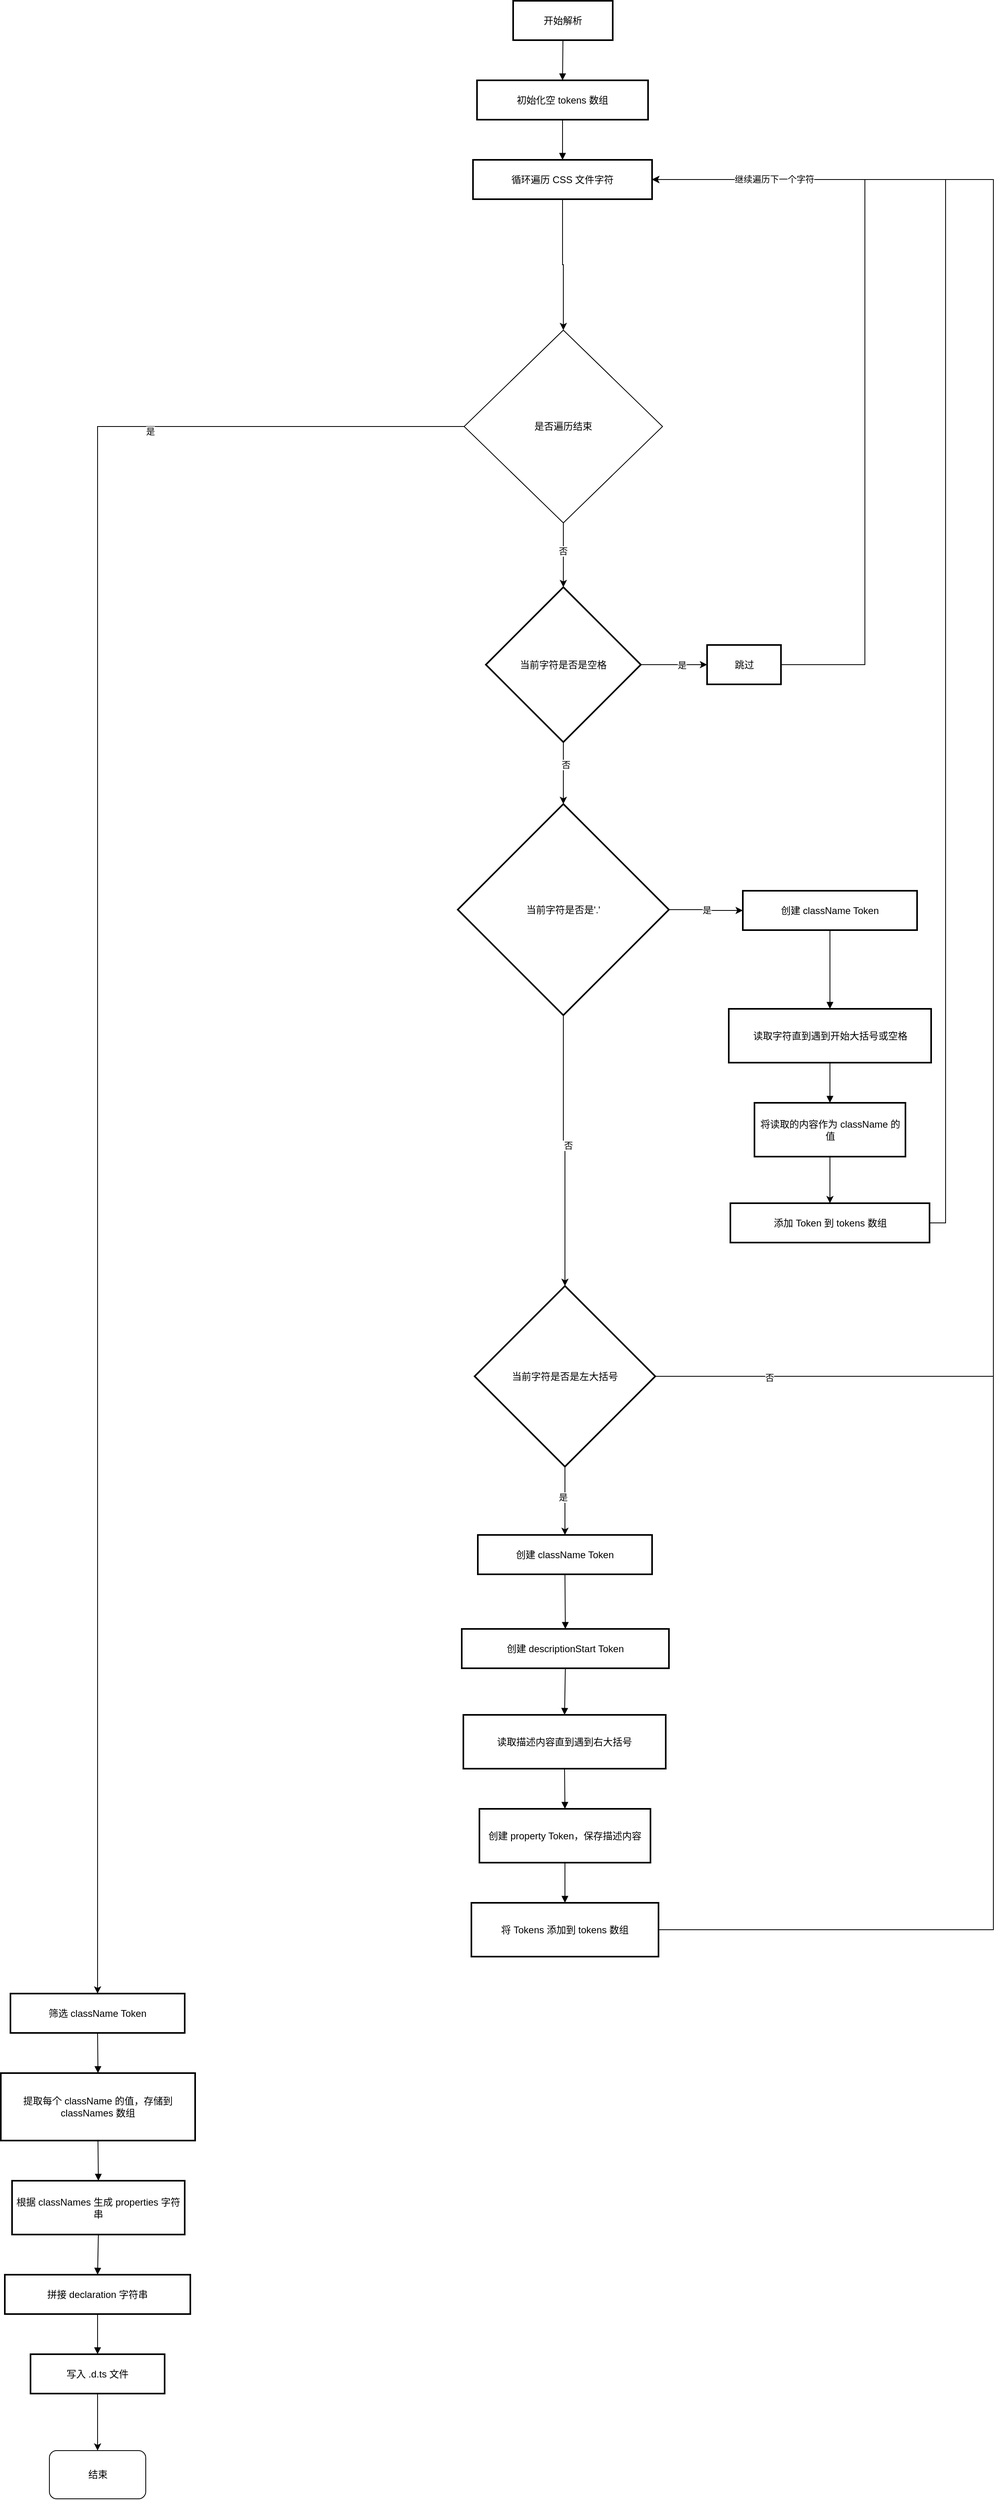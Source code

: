 <mxfile version="24.7.16">
  <diagram name="Page-1" id="VpptnMwDxTGjz2HUDjfg">
    <mxGraphModel dx="3813" dy="1684" grid="1" gridSize="10" guides="1" tooltips="1" connect="1" arrows="1" fold="1" page="1" pageScale="1" pageWidth="850" pageHeight="1100" math="0" shadow="0">
      <root>
        <mxCell id="0" />
        <mxCell id="1" parent="0" />
        <mxCell id="oAxIsrdEUCZF9UECZQZN-1" value="开始解析" style="whiteSpace=wrap;strokeWidth=2;" vertex="1" parent="1">
          <mxGeometry x="92" y="20" width="124" height="49" as="geometry" />
        </mxCell>
        <mxCell id="oAxIsrdEUCZF9UECZQZN-2" value="初始化空 tokens 数组" style="whiteSpace=wrap;strokeWidth=2;" vertex="1" parent="1">
          <mxGeometry x="47" y="119" width="213" height="49" as="geometry" />
        </mxCell>
        <mxCell id="oAxIsrdEUCZF9UECZQZN-60" style="edgeStyle=orthogonalEdgeStyle;rounded=0;orthogonalLoop=1;jettySize=auto;html=1;" edge="1" parent="1" source="oAxIsrdEUCZF9UECZQZN-3" target="oAxIsrdEUCZF9UECZQZN-57">
          <mxGeometry relative="1" as="geometry" />
        </mxCell>
        <mxCell id="oAxIsrdEUCZF9UECZQZN-3" value="循环遍历 CSS 文件字符" style="whiteSpace=wrap;strokeWidth=2;" vertex="1" parent="1">
          <mxGeometry x="42" y="218" width="223" height="49" as="geometry" />
        </mxCell>
        <mxCell id="oAxIsrdEUCZF9UECZQZN-39" style="edgeStyle=orthogonalEdgeStyle;rounded=0;orthogonalLoop=1;jettySize=auto;html=1;exitX=1;exitY=0.5;exitDx=0;exitDy=0;entryX=0;entryY=0.5;entryDx=0;entryDy=0;" edge="1" parent="1" source="oAxIsrdEUCZF9UECZQZN-4" target="oAxIsrdEUCZF9UECZQZN-5">
          <mxGeometry relative="1" as="geometry" />
        </mxCell>
        <mxCell id="oAxIsrdEUCZF9UECZQZN-40" value="是" style="edgeLabel;html=1;align=center;verticalAlign=middle;resizable=0;points=[];" vertex="1" connectable="0" parent="oAxIsrdEUCZF9UECZQZN-39">
          <mxGeometry x="0.217" y="1" relative="1" as="geometry">
            <mxPoint x="1" y="1" as="offset" />
          </mxGeometry>
        </mxCell>
        <mxCell id="oAxIsrdEUCZF9UECZQZN-41" style="edgeStyle=orthogonalEdgeStyle;rounded=0;orthogonalLoop=1;jettySize=auto;html=1;exitX=0.5;exitY=1;exitDx=0;exitDy=0;" edge="1" parent="1" source="oAxIsrdEUCZF9UECZQZN-4" target="oAxIsrdEUCZF9UECZQZN-6">
          <mxGeometry relative="1" as="geometry" />
        </mxCell>
        <mxCell id="oAxIsrdEUCZF9UECZQZN-42" value="&amp;nbsp;否" style="edgeLabel;html=1;align=center;verticalAlign=middle;resizable=0;points=[];" vertex="1" connectable="0" parent="oAxIsrdEUCZF9UECZQZN-41">
          <mxGeometry x="-0.273" y="1" relative="1" as="geometry">
            <mxPoint as="offset" />
          </mxGeometry>
        </mxCell>
        <mxCell id="oAxIsrdEUCZF9UECZQZN-4" value="当前字符是否是空格" style="rhombus;strokeWidth=2;whiteSpace=wrap;" vertex="1" parent="1">
          <mxGeometry x="58" y="750" width="193" height="193" as="geometry" />
        </mxCell>
        <mxCell id="oAxIsrdEUCZF9UECZQZN-37" style="edgeStyle=orthogonalEdgeStyle;rounded=0;orthogonalLoop=1;jettySize=auto;html=1;exitX=1;exitY=0.5;exitDx=0;exitDy=0;entryX=1;entryY=0.5;entryDx=0;entryDy=0;" edge="1" parent="1" source="oAxIsrdEUCZF9UECZQZN-5" target="oAxIsrdEUCZF9UECZQZN-3">
          <mxGeometry relative="1" as="geometry">
            <mxPoint x="290" y="744.5" as="sourcePoint" />
            <mxPoint x="355" y="242.5" as="targetPoint" />
            <Array as="points">
              <mxPoint x="530" y="847" />
              <mxPoint x="530" y="243" />
            </Array>
          </mxGeometry>
        </mxCell>
        <mxCell id="oAxIsrdEUCZF9UECZQZN-5" value="跳过" style="whiteSpace=wrap;strokeWidth=2;" vertex="1" parent="1">
          <mxGeometry x="333.5" y="822" width="92" height="49" as="geometry" />
        </mxCell>
        <mxCell id="oAxIsrdEUCZF9UECZQZN-44" value="是" style="edgeStyle=orthogonalEdgeStyle;rounded=0;orthogonalLoop=1;jettySize=auto;html=1;exitX=1;exitY=0.5;exitDx=0;exitDy=0;entryX=0;entryY=0.5;entryDx=0;entryDy=0;" edge="1" parent="1" source="oAxIsrdEUCZF9UECZQZN-6" target="oAxIsrdEUCZF9UECZQZN-7">
          <mxGeometry relative="1" as="geometry">
            <Array as="points">
              <mxPoint x="332.5" y="1152" />
              <mxPoint x="332.5" y="1153" />
            </Array>
          </mxGeometry>
        </mxCell>
        <mxCell id="oAxIsrdEUCZF9UECZQZN-45" style="edgeStyle=orthogonalEdgeStyle;rounded=0;orthogonalLoop=1;jettySize=auto;html=1;exitX=0.5;exitY=1;exitDx=0;exitDy=0;" edge="1" parent="1" source="oAxIsrdEUCZF9UECZQZN-6" target="oAxIsrdEUCZF9UECZQZN-11">
          <mxGeometry relative="1" as="geometry" />
        </mxCell>
        <mxCell id="oAxIsrdEUCZF9UECZQZN-46" value="&amp;nbsp;否" style="edgeLabel;html=1;align=center;verticalAlign=middle;resizable=0;points=[];" vertex="1" connectable="0" parent="oAxIsrdEUCZF9UECZQZN-45">
          <mxGeometry x="-0.044" y="4" relative="1" as="geometry">
            <mxPoint as="offset" />
          </mxGeometry>
        </mxCell>
        <mxCell id="oAxIsrdEUCZF9UECZQZN-6" value="当前字符是否是&#39;.&#39;" style="rhombus;strokeWidth=2;whiteSpace=wrap;" vertex="1" parent="1">
          <mxGeometry x="23" y="1020" width="263" height="263" as="geometry" />
        </mxCell>
        <mxCell id="oAxIsrdEUCZF9UECZQZN-7" value="创建 className Token" style="whiteSpace=wrap;strokeWidth=2;" vertex="1" parent="1">
          <mxGeometry x="378" y="1128" width="217" height="49" as="geometry" />
        </mxCell>
        <mxCell id="oAxIsrdEUCZF9UECZQZN-8" value="读取字符直到遇到开始大括号或空格" style="whiteSpace=wrap;strokeWidth=2;" vertex="1" parent="1">
          <mxGeometry x="360.5" y="1275" width="252" height="67" as="geometry" />
        </mxCell>
        <mxCell id="oAxIsrdEUCZF9UECZQZN-43" style="edgeStyle=orthogonalEdgeStyle;rounded=0;orthogonalLoop=1;jettySize=auto;html=1;exitX=0.5;exitY=1;exitDx=0;exitDy=0;" edge="1" parent="1" source="oAxIsrdEUCZF9UECZQZN-9" target="oAxIsrdEUCZF9UECZQZN-10">
          <mxGeometry relative="1" as="geometry" />
        </mxCell>
        <mxCell id="oAxIsrdEUCZF9UECZQZN-9" value="将读取的内容作为 className 的值" style="whiteSpace=wrap;strokeWidth=2;" vertex="1" parent="1">
          <mxGeometry x="392.5" y="1392" width="188" height="67" as="geometry" />
        </mxCell>
        <mxCell id="oAxIsrdEUCZF9UECZQZN-10" value="添加 Token 到 tokens 数组" style="whiteSpace=wrap;strokeWidth=2;" vertex="1" parent="1">
          <mxGeometry x="362.5" y="1517" width="248" height="49" as="geometry" />
        </mxCell>
        <mxCell id="oAxIsrdEUCZF9UECZQZN-54" style="edgeStyle=orthogonalEdgeStyle;rounded=0;orthogonalLoop=1;jettySize=auto;html=1;exitX=1;exitY=0.5;exitDx=0;exitDy=0;entryX=1;entryY=0.5;entryDx=0;entryDy=0;" edge="1" parent="1" source="oAxIsrdEUCZF9UECZQZN-11" target="oAxIsrdEUCZF9UECZQZN-3">
          <mxGeometry relative="1" as="geometry">
            <Array as="points">
              <mxPoint x="690" y="1732" />
              <mxPoint x="690" y="243" />
            </Array>
          </mxGeometry>
        </mxCell>
        <mxCell id="oAxIsrdEUCZF9UECZQZN-55" value="否" style="edgeLabel;html=1;align=center;verticalAlign=middle;resizable=0;points=[];" vertex="1" connectable="0" parent="oAxIsrdEUCZF9UECZQZN-54">
          <mxGeometry x="-0.879" y="-1" relative="1" as="geometry">
            <mxPoint as="offset" />
          </mxGeometry>
        </mxCell>
        <mxCell id="oAxIsrdEUCZF9UECZQZN-85" style="edgeStyle=orthogonalEdgeStyle;rounded=0;orthogonalLoop=1;jettySize=auto;html=1;exitX=0.5;exitY=1;exitDx=0;exitDy=0;entryX=0.5;entryY=0;entryDx=0;entryDy=0;" edge="1" parent="1" source="oAxIsrdEUCZF9UECZQZN-11" target="oAxIsrdEUCZF9UECZQZN-12">
          <mxGeometry relative="1" as="geometry" />
        </mxCell>
        <mxCell id="oAxIsrdEUCZF9UECZQZN-86" value="是" style="edgeLabel;html=1;align=center;verticalAlign=middle;resizable=0;points=[];" vertex="1" connectable="0" parent="oAxIsrdEUCZF9UECZQZN-85">
          <mxGeometry x="-0.103" y="-3" relative="1" as="geometry">
            <mxPoint as="offset" />
          </mxGeometry>
        </mxCell>
        <mxCell id="oAxIsrdEUCZF9UECZQZN-11" value="当前字符是否是左大括号" style="rhombus;strokeWidth=2;whiteSpace=wrap;" vertex="1" parent="1">
          <mxGeometry x="44" y="1620" width="225" height="225" as="geometry" />
        </mxCell>
        <mxCell id="oAxIsrdEUCZF9UECZQZN-12" value="创建 className Token" style="whiteSpace=wrap;strokeWidth=2;" vertex="1" parent="1">
          <mxGeometry x="48.0" y="1930" width="217" height="49" as="geometry" />
        </mxCell>
        <mxCell id="oAxIsrdEUCZF9UECZQZN-13" value="创建 descriptionStart Token" style="whiteSpace=wrap;strokeWidth=2;" vertex="1" parent="1">
          <mxGeometry x="28.0" y="2047" width="258" height="49" as="geometry" />
        </mxCell>
        <mxCell id="oAxIsrdEUCZF9UECZQZN-14" value="读取描述内容直到遇到右大括号" style="whiteSpace=wrap;strokeWidth=2;" vertex="1" parent="1">
          <mxGeometry x="30.0" y="2154" width="252" height="67" as="geometry" />
        </mxCell>
        <mxCell id="oAxIsrdEUCZF9UECZQZN-15" value="创建 property Token，保存描述内容" style="whiteSpace=wrap;strokeWidth=2;" vertex="1" parent="1">
          <mxGeometry x="50.0" y="2271" width="213" height="67" as="geometry" />
        </mxCell>
        <mxCell id="oAxIsrdEUCZF9UECZQZN-50" style="edgeStyle=orthogonalEdgeStyle;rounded=0;orthogonalLoop=1;jettySize=auto;html=1;exitX=1;exitY=0.5;exitDx=0;exitDy=0;entryX=1;entryY=0.5;entryDx=0;entryDy=0;" edge="1" parent="1" source="oAxIsrdEUCZF9UECZQZN-16" target="oAxIsrdEUCZF9UECZQZN-3">
          <mxGeometry relative="1" as="geometry">
            <Array as="points">
              <mxPoint x="690" y="2422" />
              <mxPoint x="690" y="243" />
            </Array>
          </mxGeometry>
        </mxCell>
        <mxCell id="oAxIsrdEUCZF9UECZQZN-16" value="将 Tokens 添加到 tokens 数组" style="whiteSpace=wrap;strokeWidth=2;" vertex="1" parent="1">
          <mxGeometry x="40.0" y="2388" width="233" height="67" as="geometry" />
        </mxCell>
        <mxCell id="oAxIsrdEUCZF9UECZQZN-17" value="" style="curved=1;startArrow=none;endArrow=block;exitX=0.5;exitY=1;entryX=0.5;entryY=0;rounded=0;" edge="1" parent="1" source="oAxIsrdEUCZF9UECZQZN-1" target="oAxIsrdEUCZF9UECZQZN-2">
          <mxGeometry relative="1" as="geometry">
            <Array as="points" />
          </mxGeometry>
        </mxCell>
        <mxCell id="oAxIsrdEUCZF9UECZQZN-18" value="" style="curved=1;startArrow=none;endArrow=block;exitX=0.5;exitY=1;entryX=0.5;entryY=0;rounded=0;" edge="1" parent="1" source="oAxIsrdEUCZF9UECZQZN-2" target="oAxIsrdEUCZF9UECZQZN-3">
          <mxGeometry relative="1" as="geometry">
            <Array as="points" />
          </mxGeometry>
        </mxCell>
        <mxCell id="oAxIsrdEUCZF9UECZQZN-24" value="" style="curved=1;startArrow=none;endArrow=block;exitX=0.5;exitY=1.01;entryX=0.5;entryY=0;rounded=0;" edge="1" parent="1" source="oAxIsrdEUCZF9UECZQZN-7" target="oAxIsrdEUCZF9UECZQZN-8">
          <mxGeometry relative="1" as="geometry">
            <Array as="points" />
          </mxGeometry>
        </mxCell>
        <mxCell id="oAxIsrdEUCZF9UECZQZN-25" value="" style="curved=1;startArrow=none;endArrow=block;exitX=0.5;exitY=1;entryX=0.5;entryY=0;rounded=0;" edge="1" parent="1" source="oAxIsrdEUCZF9UECZQZN-8" target="oAxIsrdEUCZF9UECZQZN-9">
          <mxGeometry relative="1" as="geometry">
            <Array as="points" />
          </mxGeometry>
        </mxCell>
        <mxCell id="oAxIsrdEUCZF9UECZQZN-30" value="" style="curved=1;startArrow=none;endArrow=block;exitX=0.5;exitY=1;entryX=0.5;entryY=-0.01;rounded=0;" edge="1" parent="1" source="oAxIsrdEUCZF9UECZQZN-12" target="oAxIsrdEUCZF9UECZQZN-13">
          <mxGeometry relative="1" as="geometry">
            <Array as="points" />
          </mxGeometry>
        </mxCell>
        <mxCell id="oAxIsrdEUCZF9UECZQZN-31" value="" style="curved=1;startArrow=none;endArrow=block;exitX=0.5;exitY=0.99;entryX=0.5;entryY=0.01;rounded=0;" edge="1" parent="1" source="oAxIsrdEUCZF9UECZQZN-13" target="oAxIsrdEUCZF9UECZQZN-14">
          <mxGeometry relative="1" as="geometry">
            <Array as="points" />
          </mxGeometry>
        </mxCell>
        <mxCell id="oAxIsrdEUCZF9UECZQZN-32" value="" style="curved=1;startArrow=none;endArrow=block;exitX=0.5;exitY=1;entryX=0.5;entryY=0;rounded=0;" edge="1" parent="1" source="oAxIsrdEUCZF9UECZQZN-14" target="oAxIsrdEUCZF9UECZQZN-15">
          <mxGeometry relative="1" as="geometry">
            <Array as="points" />
          </mxGeometry>
        </mxCell>
        <mxCell id="oAxIsrdEUCZF9UECZQZN-33" value="" style="curved=1;startArrow=none;endArrow=block;exitX=0.5;exitY=1;entryX=0.5;entryY=0;rounded=0;" edge="1" parent="1" source="oAxIsrdEUCZF9UECZQZN-15" target="oAxIsrdEUCZF9UECZQZN-16">
          <mxGeometry relative="1" as="geometry">
            <Array as="points" />
          </mxGeometry>
        </mxCell>
        <mxCell id="oAxIsrdEUCZF9UECZQZN-58" style="edgeStyle=orthogonalEdgeStyle;rounded=0;orthogonalLoop=1;jettySize=auto;html=1;" edge="1" parent="1" source="oAxIsrdEUCZF9UECZQZN-57" target="oAxIsrdEUCZF9UECZQZN-4">
          <mxGeometry relative="1" as="geometry" />
        </mxCell>
        <mxCell id="oAxIsrdEUCZF9UECZQZN-59" value="否" style="edgeLabel;html=1;align=center;verticalAlign=middle;resizable=0;points=[];" vertex="1" connectable="0" parent="oAxIsrdEUCZF9UECZQZN-58">
          <mxGeometry x="-0.128" y="-1" relative="1" as="geometry">
            <mxPoint as="offset" />
          </mxGeometry>
        </mxCell>
        <mxCell id="oAxIsrdEUCZF9UECZQZN-88" style="edgeStyle=orthogonalEdgeStyle;rounded=0;orthogonalLoop=1;jettySize=auto;html=1;exitX=0;exitY=0.5;exitDx=0;exitDy=0;" edge="1" parent="1" source="oAxIsrdEUCZF9UECZQZN-57" target="oAxIsrdEUCZF9UECZQZN-76">
          <mxGeometry relative="1" as="geometry" />
        </mxCell>
        <mxCell id="oAxIsrdEUCZF9UECZQZN-89" value="是" style="edgeLabel;html=1;align=center;verticalAlign=middle;resizable=0;points=[];" vertex="1" connectable="0" parent="oAxIsrdEUCZF9UECZQZN-88">
          <mxGeometry x="-0.675" y="6" relative="1" as="geometry">
            <mxPoint as="offset" />
          </mxGeometry>
        </mxCell>
        <mxCell id="oAxIsrdEUCZF9UECZQZN-57" value="是否遍历结束" style="rhombus;whiteSpace=wrap;html=1;" vertex="1" parent="1">
          <mxGeometry x="31" y="430" width="247" height="240" as="geometry" />
        </mxCell>
        <mxCell id="oAxIsrdEUCZF9UECZQZN-47" style="edgeStyle=orthogonalEdgeStyle;rounded=0;orthogonalLoop=1;jettySize=auto;html=1;exitX=1;exitY=0.5;exitDx=0;exitDy=0;entryX=1;entryY=0.5;entryDx=0;entryDy=0;" edge="1" parent="1" source="oAxIsrdEUCZF9UECZQZN-10" target="oAxIsrdEUCZF9UECZQZN-3">
          <mxGeometry relative="1" as="geometry">
            <mxPoint x="700" y="238" as="targetPoint" />
            <mxPoint x="1040" y="1201.5" as="sourcePoint" />
          </mxGeometry>
        </mxCell>
        <mxCell id="oAxIsrdEUCZF9UECZQZN-48" value="继续遍历下一个字符" style="edgeLabel;html=1;align=center;verticalAlign=middle;resizable=0;points=[];" vertex="1" connectable="0" parent="oAxIsrdEUCZF9UECZQZN-47">
          <mxGeometry x="0.82" y="-1" relative="1" as="geometry">
            <mxPoint as="offset" />
          </mxGeometry>
        </mxCell>
        <mxCell id="oAxIsrdEUCZF9UECZQZN-76" value="筛选 className Token" style="whiteSpace=wrap;strokeWidth=2;" vertex="1" parent="1">
          <mxGeometry x="-534" y="2501" width="217" height="49" as="geometry" />
        </mxCell>
        <mxCell id="oAxIsrdEUCZF9UECZQZN-77" value="提取每个 className 的值，存储到 classNames 数组" style="whiteSpace=wrap;strokeWidth=2;" vertex="1" parent="1">
          <mxGeometry x="-546" y="2600" width="242" height="84" as="geometry" />
        </mxCell>
        <mxCell id="oAxIsrdEUCZF9UECZQZN-78" value="根据 classNames 生成 properties 字符串" style="whiteSpace=wrap;strokeWidth=2;" vertex="1" parent="1">
          <mxGeometry x="-532" y="2734" width="215" height="67" as="geometry" />
        </mxCell>
        <mxCell id="oAxIsrdEUCZF9UECZQZN-79" value="拼接 declaration 字符串" style="whiteSpace=wrap;strokeWidth=2;" vertex="1" parent="1">
          <mxGeometry x="-541" y="2851" width="231" height="49" as="geometry" />
        </mxCell>
        <mxCell id="oAxIsrdEUCZF9UECZQZN-91" style="edgeStyle=orthogonalEdgeStyle;rounded=0;orthogonalLoop=1;jettySize=auto;html=1;exitX=0.5;exitY=1;exitDx=0;exitDy=0;" edge="1" parent="1" source="oAxIsrdEUCZF9UECZQZN-80" target="oAxIsrdEUCZF9UECZQZN-90">
          <mxGeometry relative="1" as="geometry" />
        </mxCell>
        <mxCell id="oAxIsrdEUCZF9UECZQZN-80" value="写入 .d.ts 文件" style="whiteSpace=wrap;strokeWidth=2;" vertex="1" parent="1">
          <mxGeometry x="-509" y="2950" width="167" height="49" as="geometry" />
        </mxCell>
        <mxCell id="oAxIsrdEUCZF9UECZQZN-81" value="" style="curved=1;startArrow=none;endArrow=block;exitX=0.5;exitY=1;entryX=0.5;entryY=0;rounded=0;" edge="1" parent="1" source="oAxIsrdEUCZF9UECZQZN-76" target="oAxIsrdEUCZF9UECZQZN-77">
          <mxGeometry relative="1" as="geometry">
            <Array as="points" />
          </mxGeometry>
        </mxCell>
        <mxCell id="oAxIsrdEUCZF9UECZQZN-82" value="" style="curved=1;startArrow=none;endArrow=block;exitX=0.5;exitY=1;entryX=0.5;entryY=0;rounded=0;" edge="1" parent="1" source="oAxIsrdEUCZF9UECZQZN-77" target="oAxIsrdEUCZF9UECZQZN-78">
          <mxGeometry relative="1" as="geometry">
            <Array as="points" />
          </mxGeometry>
        </mxCell>
        <mxCell id="oAxIsrdEUCZF9UECZQZN-83" value="" style="curved=1;startArrow=none;endArrow=block;exitX=0.5;exitY=1;entryX=0.5;entryY=0;rounded=0;" edge="1" parent="1" source="oAxIsrdEUCZF9UECZQZN-78" target="oAxIsrdEUCZF9UECZQZN-79">
          <mxGeometry relative="1" as="geometry">
            <Array as="points" />
          </mxGeometry>
        </mxCell>
        <mxCell id="oAxIsrdEUCZF9UECZQZN-84" value="" style="curved=1;startArrow=none;endArrow=block;exitX=0.5;exitY=1;entryX=0.5;entryY=0;rounded=0;" edge="1" parent="1" source="oAxIsrdEUCZF9UECZQZN-79" target="oAxIsrdEUCZF9UECZQZN-80">
          <mxGeometry relative="1" as="geometry">
            <Array as="points" />
          </mxGeometry>
        </mxCell>
        <mxCell id="oAxIsrdEUCZF9UECZQZN-90" value="结束" style="rounded=1;whiteSpace=wrap;html=1;" vertex="1" parent="1">
          <mxGeometry x="-485.5" y="3070" width="120" height="60" as="geometry" />
        </mxCell>
      </root>
    </mxGraphModel>
  </diagram>
</mxfile>
